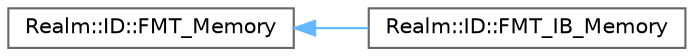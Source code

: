 digraph "Graphical Class Hierarchy"
{
 // LATEX_PDF_SIZE
  bgcolor="transparent";
  edge [fontname=Helvetica,fontsize=10,labelfontname=Helvetica,labelfontsize=10];
  node [fontname=Helvetica,fontsize=10,shape=box,height=0.2,width=0.4];
  rankdir="LR";
  Node0 [id="Node000000",label="Realm::ID::FMT_Memory",height=0.2,width=0.4,color="grey40", fillcolor="white", style="filled",URL="$structRealm_1_1ID_1_1FMT__Memory.html",tooltip=" "];
  Node0 -> Node1 [id="edge158_Node000000_Node000001",dir="back",color="steelblue1",style="solid",tooltip=" "];
  Node1 [id="Node000001",label="Realm::ID::FMT_IB_Memory",height=0.2,width=0.4,color="grey40", fillcolor="white", style="filled",URL="$structRealm_1_1ID_1_1FMT__IB__Memory.html",tooltip=" "];
}
